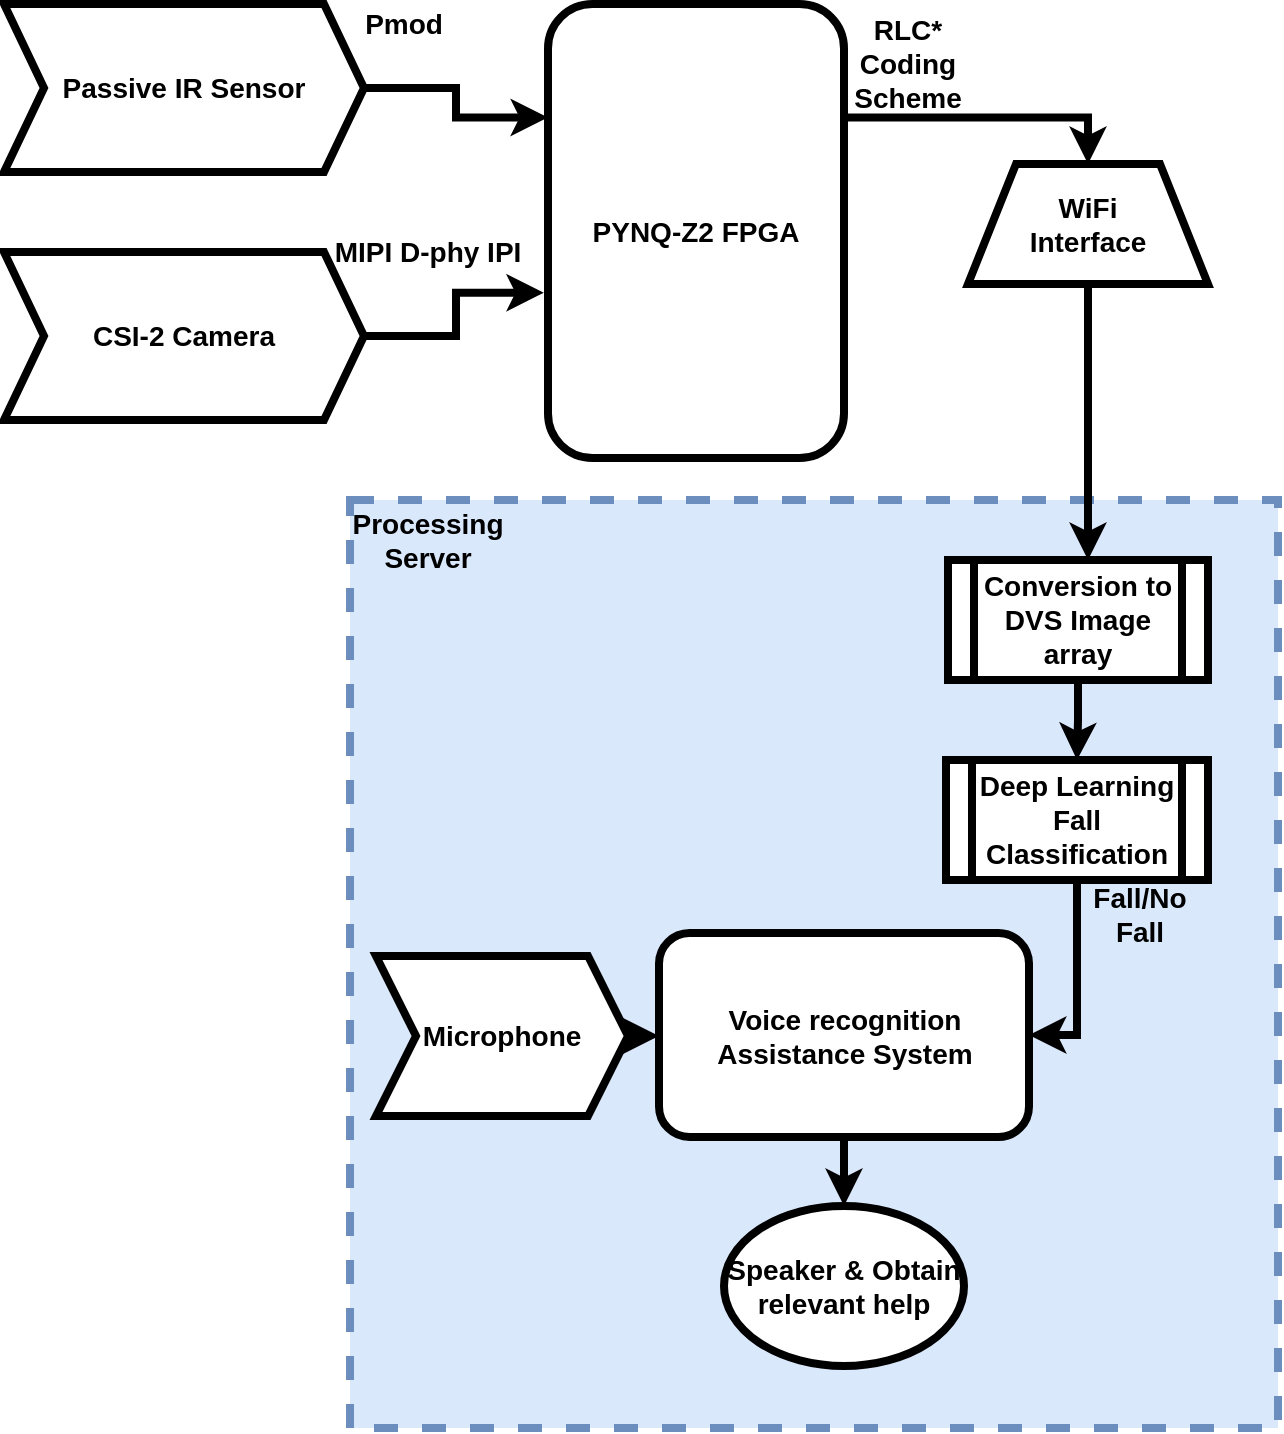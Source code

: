 <mxfile version="12.3.7" type="device" pages="1"><diagram name="Page-1" id="2a216829-ef6e-dabb-86c1-c78162f3ba2b"><mxGraphModel dx="1422" dy="745" grid="0" gridSize="10" guides="1" tooltips="1" connect="1" arrows="1" fold="1" page="0" pageScale="1" pageWidth="850" pageHeight="1100" background="#ffffff" math="0" shadow="0"><root><mxCell id="0"/><mxCell id="1" parent="0"/><mxCell id="hBUfH6DQR3UTJy4cfecC-11" value="" style="whiteSpace=wrap;html=1;aspect=fixed;dashed=1;perimeterSpacing=1;strokeWidth=4;fillColor=#dae8fc;strokeColor=#6c8ebf;fontStyle=1;fontSize=14;" parent="1" vertex="1"><mxGeometry x="256" y="498" width="464" height="464" as="geometry"/></mxCell><mxCell id="hBUfH6DQR3UTJy4cfecC-14" style="edgeStyle=orthogonalEdgeStyle;rounded=0;orthogonalLoop=1;jettySize=auto;html=1;exitX=1;exitY=0.25;exitDx=0;exitDy=0;entryX=0.5;entryY=0;entryDx=0;entryDy=0;strokeWidth=4;fontStyle=1;fontSize=14;" parent="1" source="7a84cebc1def654-2" target="hBUfH6DQR3UTJy4cfecC-13" edge="1"><mxGeometry relative="1" as="geometry"><Array as="points"><mxPoint x="625" y="307"/></Array></mxGeometry></mxCell><mxCell id="7a84cebc1def654-2" value="PYNQ-Z2 FPGA" style="shape=ext;rounded=1;html=1;whiteSpace=wrap;strokeWidth=4;fontStyle=1;fontSize=14;" parent="1" vertex="1"><mxGeometry x="355" y="250" width="148" height="227" as="geometry"/></mxCell><mxCell id="hBUfH6DQR3UTJy4cfecC-2" style="edgeStyle=orthogonalEdgeStyle;rounded=0;orthogonalLoop=1;jettySize=auto;html=1;exitX=1;exitY=0.5;exitDx=0;exitDy=0;entryX=-0.014;entryY=0.636;entryDx=0;entryDy=0;entryPerimeter=0;strokeWidth=4;fontStyle=1;fontSize=14;" parent="1" source="hBUfH6DQR3UTJy4cfecC-1" target="7a84cebc1def654-2" edge="1"><mxGeometry relative="1" as="geometry"/></mxCell><mxCell id="hBUfH6DQR3UTJy4cfecC-1" value="CSI-2 Camera" style="shape=step;perimeter=stepPerimeter;whiteSpace=wrap;html=1;fixedSize=1;strokeWidth=4;fontStyle=1;fontSize=14;" parent="1" vertex="1"><mxGeometry x="83" y="374" width="180" height="84" as="geometry"/></mxCell><mxCell id="hBUfH6DQR3UTJy4cfecC-8" style="edgeStyle=orthogonalEdgeStyle;rounded=0;orthogonalLoop=1;jettySize=auto;html=1;exitX=1;exitY=0.5;exitDx=0;exitDy=0;entryX=0;entryY=0.25;entryDx=0;entryDy=0;strokeWidth=4;fontStyle=1;fontSize=14;" parent="1" source="hBUfH6DQR3UTJy4cfecC-3" target="7a84cebc1def654-2" edge="1"><mxGeometry relative="1" as="geometry"/></mxCell><mxCell id="hBUfH6DQR3UTJy4cfecC-3" value="Passive IR Sensor" style="shape=step;perimeter=stepPerimeter;whiteSpace=wrap;html=1;fixedSize=1;strokeWidth=4;fontStyle=1;fontSize=14;" parent="1" vertex="1"><mxGeometry x="83" y="250" width="180" height="84" as="geometry"/></mxCell><mxCell id="hBUfH6DQR3UTJy4cfecC-12" value="Processing Server" style="text;html=1;strokeColor=none;fillColor=none;align=center;verticalAlign=middle;whiteSpace=wrap;rounded=0;dashed=1;strokeWidth=4;fontStyle=1;fontSize=14;" parent="1" vertex="1"><mxGeometry x="275" y="508" width="40" height="20" as="geometry"/></mxCell><mxCell id="hBUfH6DQR3UTJy4cfecC-15" style="edgeStyle=orthogonalEdgeStyle;rounded=0;orthogonalLoop=1;jettySize=auto;html=1;exitX=0.5;exitY=1;exitDx=0;exitDy=0;strokeWidth=4;fontStyle=1;fontSize=14;" parent="1" source="hBUfH6DQR3UTJy4cfecC-13" edge="1"><mxGeometry relative="1" as="geometry"><mxPoint x="625" y="528" as="targetPoint"/></mxGeometry></mxCell><mxCell id="hBUfH6DQR3UTJy4cfecC-13" value="&lt;div style=&quot;font-size: 14px;&quot;&gt;WiFi&lt;/div&gt;&lt;div style=&quot;font-size: 14px;&quot;&gt;Interface&lt;br style=&quot;font-size: 14px;&quot;&gt;&lt;/div&gt;" style="shape=trapezoid;perimeter=trapezoidPerimeter;whiteSpace=wrap;html=1;strokeWidth=4;fontStyle=1;fontSize=14;" parent="1" vertex="1"><mxGeometry x="565" y="330" width="120" height="60" as="geometry"/></mxCell><mxCell id="hBUfH6DQR3UTJy4cfecC-22" style="edgeStyle=orthogonalEdgeStyle;rounded=0;orthogonalLoop=1;jettySize=auto;html=1;exitX=0.5;exitY=1;exitDx=0;exitDy=0;entryX=0.5;entryY=0;entryDx=0;entryDy=0;strokeWidth=4;fontStyle=1;fontSize=14;" parent="1" source="hBUfH6DQR3UTJy4cfecC-17" target="hBUfH6DQR3UTJy4cfecC-18" edge="1"><mxGeometry relative="1" as="geometry"/></mxCell><mxCell id="hBUfH6DQR3UTJy4cfecC-17" value="&lt;div style=&quot;font-size: 14px;&quot;&gt;Conversion to&lt;/div&gt;&lt;div style=&quot;font-size: 14px;&quot;&gt;DVS Image array&lt;br style=&quot;font-size: 14px;&quot;&gt;&lt;/div&gt;" style="shape=process;whiteSpace=wrap;html=1;backgroundOutline=1;strokeWidth=4;fontStyle=1;fontSize=14;" parent="1" vertex="1"><mxGeometry x="555" y="528" width="130" height="60" as="geometry"/></mxCell><mxCell id="hBUfH6DQR3UTJy4cfecC-24" style="edgeStyle=orthogonalEdgeStyle;rounded=0;orthogonalLoop=1;jettySize=auto;html=1;exitX=0.5;exitY=1;exitDx=0;exitDy=0;entryX=1;entryY=0.5;entryDx=0;entryDy=0;strokeWidth=4;fontStyle=1;fontSize=14;" parent="1" source="hBUfH6DQR3UTJy4cfecC-18" target="hBUfH6DQR3UTJy4cfecC-23" edge="1"><mxGeometry relative="1" as="geometry"/></mxCell><mxCell id="hBUfH6DQR3UTJy4cfecC-18" value="Deep Learning Fall Classification" style="shape=process;whiteSpace=wrap;html=1;backgroundOutline=1;strokeWidth=4;fontStyle=1;fontSize=14;" parent="1" vertex="1"><mxGeometry x="554" y="628" width="131" height="60" as="geometry"/></mxCell><mxCell id="hBUfH6DQR3UTJy4cfecC-28" style="edgeStyle=orthogonalEdgeStyle;rounded=0;orthogonalLoop=1;jettySize=auto;html=1;exitX=0.5;exitY=1;exitDx=0;exitDy=0;entryX=0.5;entryY=0;entryDx=0;entryDy=0;strokeWidth=4;fontStyle=1;fontSize=14;" parent="1" source="hBUfH6DQR3UTJy4cfecC-23" target="hBUfH6DQR3UTJy4cfecC-27" edge="1"><mxGeometry relative="1" as="geometry"/></mxCell><mxCell id="hBUfH6DQR3UTJy4cfecC-23" value="&lt;div style=&quot;font-size: 14px;&quot;&gt;Voice recognition&lt;/div&gt;&lt;div style=&quot;font-size: 14px;&quot;&gt; Assistance System&lt;/div&gt;" style="rounded=1;whiteSpace=wrap;html=1;strokeWidth=4;fontStyle=1;fontSize=14;" parent="1" vertex="1"><mxGeometry x="410.5" y="714.5" width="185" height="102" as="geometry"/></mxCell><mxCell id="hBUfH6DQR3UTJy4cfecC-26" style="edgeStyle=orthogonalEdgeStyle;rounded=0;orthogonalLoop=1;jettySize=auto;html=1;exitX=1;exitY=0.5;exitDx=0;exitDy=0;entryX=0;entryY=0.5;entryDx=0;entryDy=0;strokeWidth=4;fontStyle=1;fontSize=14;" parent="1" source="hBUfH6DQR3UTJy4cfecC-25" target="hBUfH6DQR3UTJy4cfecC-23" edge="1"><mxGeometry relative="1" as="geometry"/></mxCell><mxCell id="hBUfH6DQR3UTJy4cfecC-25" value="Microphone" style="shape=step;perimeter=stepPerimeter;whiteSpace=wrap;html=1;fixedSize=1;strokeWidth=4;fontStyle=1;fontSize=14;" parent="1" vertex="1"><mxGeometry x="269" y="726" width="126" height="80" as="geometry"/></mxCell><mxCell id="hBUfH6DQR3UTJy4cfecC-27" value="Speaker &amp;amp; Obtain relevant help" style="ellipse;whiteSpace=wrap;html=1;strokeWidth=4;fontStyle=1;fontSize=14;" parent="1" vertex="1"><mxGeometry x="443" y="851" width="120" height="80" as="geometry"/></mxCell><mxCell id="hBUfH6DQR3UTJy4cfecC-29" value="MIPI D-phy IPI" style="text;html=1;strokeColor=none;fillColor=none;align=center;verticalAlign=middle;whiteSpace=wrap;rounded=0;strokeWidth=4;fontStyle=1;fontSize=14;" parent="1" vertex="1"><mxGeometry x="247" y="364" width="96" height="20" as="geometry"/></mxCell><mxCell id="hBUfH6DQR3UTJy4cfecC-30" value="Pmod" style="text;html=1;strokeColor=none;fillColor=none;align=center;verticalAlign=middle;whiteSpace=wrap;rounded=0;strokeWidth=4;fontStyle=1;fontSize=14;" parent="1" vertex="1"><mxGeometry x="263" y="250" width="40" height="20" as="geometry"/></mxCell><mxCell id="hBUfH6DQR3UTJy4cfecC-31" value="&lt;div style=&quot;font-size: 14px;&quot;&gt;RLC* Coding Scheme &lt;/div&gt;" style="text;html=1;strokeColor=none;fillColor=none;align=center;verticalAlign=middle;whiteSpace=wrap;rounded=0;strokeWidth=4;fontStyle=1;fontSize=14;" parent="1" vertex="1"><mxGeometry x="515" y="270" width="40" height="20" as="geometry"/></mxCell><mxCell id="hBUfH6DQR3UTJy4cfecC-32" value="Fall/No Fall" style="text;html=1;strokeColor=none;fillColor=none;align=center;verticalAlign=middle;whiteSpace=wrap;rounded=0;strokeWidth=4;fontStyle=1;fontSize=14;" parent="1" vertex="1"><mxGeometry x="631" y="695" width="40" height="20" as="geometry"/></mxCell></root></mxGraphModel></diagram></mxfile>